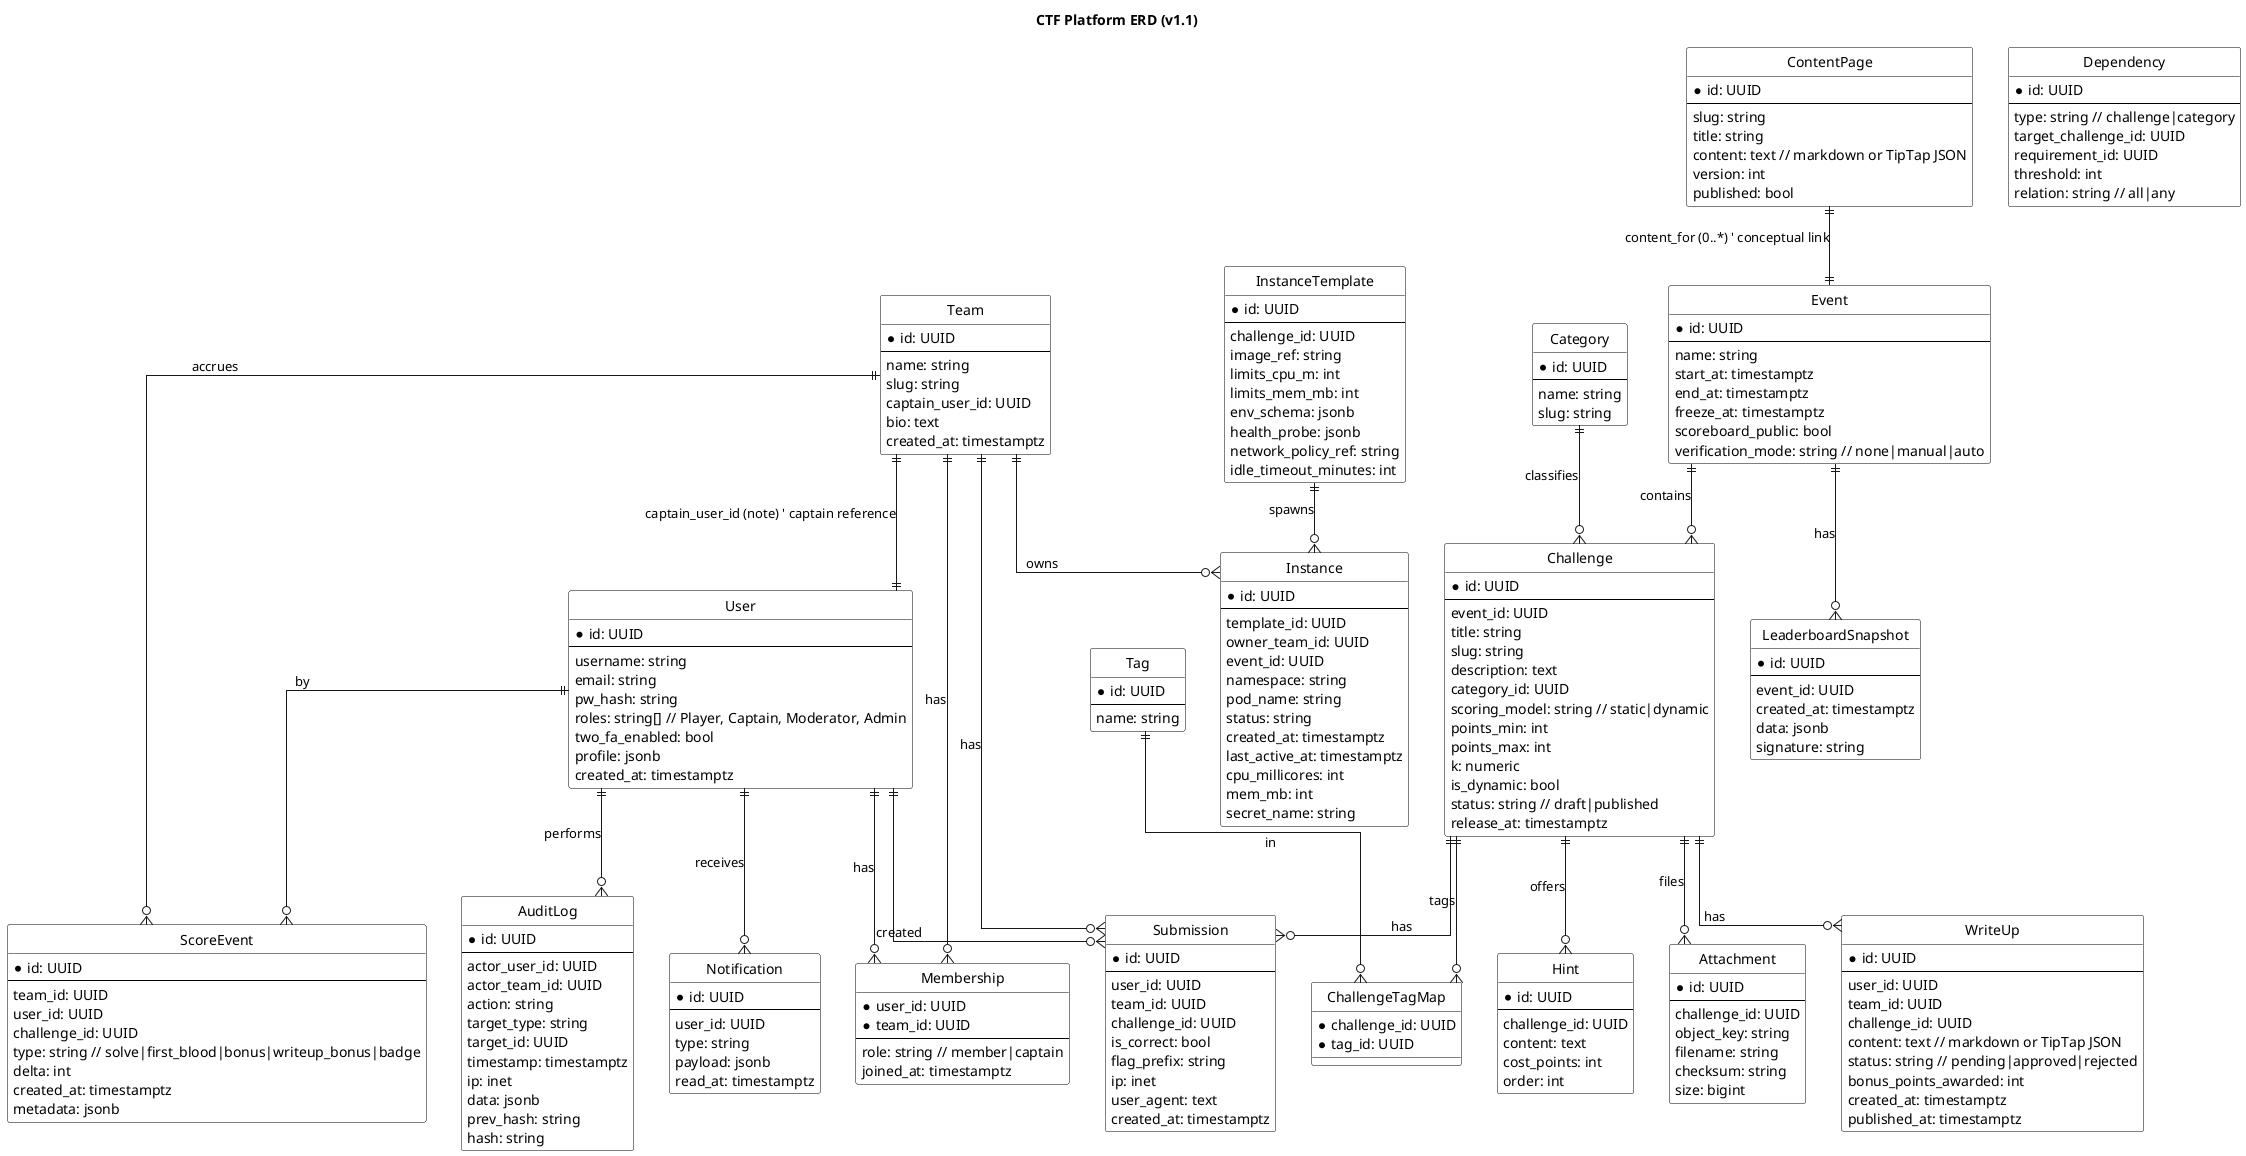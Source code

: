 @startuml
title CTF Platform ERD (v1.1)

hide circle
skinparam linetype ortho
skinparam packageStyle rectangle
skinparam class {
  BackgroundColor White
  BorderColor Black
}

entity "User" as User {
  *id: UUID
  --
  username: string
  email: string
  pw_hash: string
  roles: string[] // Player, Captain, Moderator, Admin
  two_fa_enabled: bool
  profile: jsonb
  created_at: timestamptz
}

entity "Team" as Team {
  *id: UUID
  --
  name: string
  slug: string
  captain_user_id: UUID
  bio: text
  created_at: timestamptz
}

entity "Membership" as Membership {
  *user_id: UUID
  *team_id: UUID
  --
  role: string // member|captain
  joined_at: timestamptz
}

entity "Event" as Event {
  *id: UUID
  --
  name: string
  start_at: timestamptz
  end_at: timestamptz
  freeze_at: timestamptz
  scoreboard_public: bool
  verification_mode: string // none|manual|auto
}

entity "Category" as Category {
  *id: UUID
  --
  name: string
  slug: string
}

entity "Challenge" as Challenge {
  *id: UUID
  --
  event_id: UUID
  title: string
  slug: string
  description: text
  category_id: UUID
  scoring_model: string // static|dynamic
  points_min: int
  points_max: int
  k: numeric
  is_dynamic: bool
  status: string // draft|published
  release_at: timestamptz
}

entity "Tag" as Tag {
  *id: UUID
  --
  name: string
}

entity "ChallengeTagMap" as ChallengeTagMap {
  *challenge_id: UUID
  *tag_id: UUID
}

entity "Hint" as Hint {
  *id: UUID
  --
  challenge_id: UUID
  content: text
  cost_points: int
  order: int
}

entity "Attachment" as Attachment {
  *id: UUID
  --
  challenge_id: UUID
  object_key: string
  filename: string
  checksum: string
  size: bigint
}

entity "Dependency" as Dependency {
  *id: UUID
  --
  type: string // challenge|category
  target_challenge_id: UUID
  requirement_id: UUID
  threshold: int
  relation: string // all|any
}

entity "Submission" as Submission {
  *id: UUID
  --
  user_id: UUID
  team_id: UUID
  challenge_id: UUID
  is_correct: bool
  flag_prefix: string
  ip: inet
  user_agent: text
  created_at: timestamptz
}

entity "ScoreEvent" as ScoreEvent {
  *id: UUID
  --
  team_id: UUID
  user_id: UUID
  challenge_id: UUID
  type: string // solve|first_blood|bonus|writeup_bonus|badge
  delta: int
  created_at: timestamptz
  metadata: jsonb
}

entity "LeaderboardSnapshot" as LeaderboardSnapshot {
  *id: UUID
  --
  event_id: UUID
  created_at: timestamptz
  data: jsonb
  signature: string
}

entity "WriteUp" as WriteUp {
  *id: UUID
  --
  user_id: UUID
  team_id: UUID
  challenge_id: UUID
  content: text // markdown or TipTap JSON
  status: string // pending|approved|rejected
  bonus_points_awarded: int
  created_at: timestamptz
  published_at: timestamptz
}

entity "InstanceTemplate" as InstanceTemplate {
  *id: UUID
  --
  challenge_id: UUID
  image_ref: string
  limits_cpu_m: int
  limits_mem_mb: int
  env_schema: jsonb
  health_probe: jsonb
  network_policy_ref: string
  idle_timeout_minutes: int
}

entity "Instance" as Instance {
  *id: UUID
  --
  template_id: UUID
  owner_team_id: UUID
  event_id: UUID
  namespace: string
  pod_name: string
  status: string
  created_at: timestamptz
  last_active_at: timestamptz
  cpu_millicores: int
  mem_mb: int
  secret_name: string
}

entity "Notification" as Notification {
  *id: UUID
  --
  user_id: UUID
  type: string
  payload: jsonb
  read_at: timestamptz
}

entity "AuditLog" as AuditLog {
  *id: UUID
  --
  actor_user_id: UUID
  actor_team_id: UUID
  action: string
  target_type: string
  target_id: UUID
  timestamp: timestamptz
  ip: inet
  data: jsonb
  prev_hash: string
  hash: string
}

entity "ContentPage" as ContentPage {
  *id: UUID
  --
  slug: string
  title: string
  content: text // markdown or TipTap JSON
  version: int
  published: bool
}

' Relationships
User ||--o{ Membership : has
Team ||--o{ Membership : has
User ||--o{ Submission : created
Team ||--o{ Submission : has
Event ||--o{ Challenge : contains
Category ||--o{ Challenge : classifies
Challenge ||--o{ Hint : offers
Challenge ||--o{ Attachment : files
Challenge ||--o{ Submission : has
Challenge ||--o{ WriteUp : has
Challenge ||--o{ ChallengeTagMap : tags
Tag ||--o{ ChallengeTagMap : in
Team ||--o{ ScoreEvent : accrues
User ||--o{ ScoreEvent : by
Event ||--o{ LeaderboardSnapshot : has
InstanceTemplate ||--o{ Instance : spawns
Team ||--o{ Instance : owns
User ||--o{ Notification : receives
User ||--o{ AuditLog : performs
ContentPage ||--|| Event : content_for (0..*) ' conceptual link
Team ||--|| User : captain_user_id (note) ' captain reference

@enduml